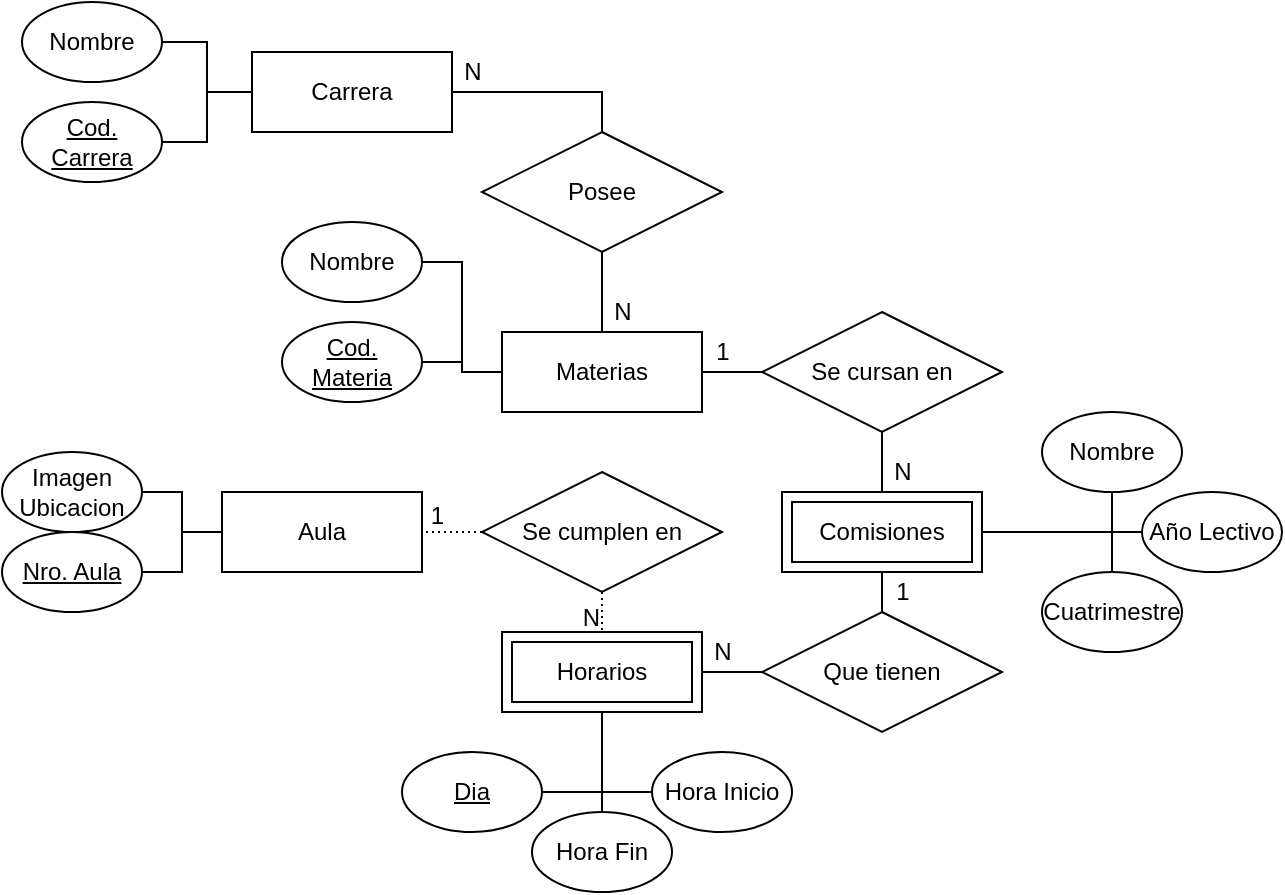 <mxfile version="13.0.1" type="google"><diagram id="thCjlH5mWvEewL211Z0p" name="Page-1"><mxGraphModel dx="827" dy="490" grid="1" gridSize="10" guides="1" tooltips="1" connect="1" arrows="1" fold="1" page="1" pageScale="1" pageWidth="827" pageHeight="1169" math="0" shadow="0"><root><mxCell id="0"/><mxCell id="1" parent="0"/><mxCell id="TAPUtOK0mEtGSnzBJLT7-7" style="edgeStyle=orthogonalEdgeStyle;rounded=0;orthogonalLoop=1;jettySize=auto;html=1;exitX=0.5;exitY=1;exitDx=0;exitDy=0;endArrow=none;endFill=0;" edge="1" parent="1" source="TAPUtOK0mEtGSnzBJLT7-2" target="TAPUtOK0mEtGSnzBJLT7-3"><mxGeometry relative="1" as="geometry"/></mxCell><mxCell id="TAPUtOK0mEtGSnzBJLT7-2" value="Posee" style="shape=rhombus;perimeter=rhombusPerimeter;whiteSpace=wrap;html=1;align=center;" vertex="1" parent="1"><mxGeometry x="290" y="160" width="120" height="60" as="geometry"/></mxCell><mxCell id="TAPUtOK0mEtGSnzBJLT7-17" style="edgeStyle=orthogonalEdgeStyle;rounded=0;orthogonalLoop=1;jettySize=auto;html=1;exitX=0;exitY=0.5;exitDx=0;exitDy=0;entryX=1;entryY=0.5;entryDx=0;entryDy=0;endArrow=none;endFill=0;" edge="1" parent="1" source="TAPUtOK0mEtGSnzBJLT7-3" target="TAPUtOK0mEtGSnzBJLT7-16"><mxGeometry relative="1" as="geometry"/></mxCell><mxCell id="TAPUtOK0mEtGSnzBJLT7-18" style="edgeStyle=orthogonalEdgeStyle;rounded=0;orthogonalLoop=1;jettySize=auto;html=1;exitX=0;exitY=0.5;exitDx=0;exitDy=0;endArrow=none;endFill=0;" edge="1" parent="1" source="TAPUtOK0mEtGSnzBJLT7-3" target="TAPUtOK0mEtGSnzBJLT7-15"><mxGeometry relative="1" as="geometry"/></mxCell><mxCell id="TAPUtOK0mEtGSnzBJLT7-29" style="edgeStyle=orthogonalEdgeStyle;rounded=0;orthogonalLoop=1;jettySize=auto;html=1;exitX=1;exitY=0.5;exitDx=0;exitDy=0;endArrow=none;endFill=0;" edge="1" parent="1" source="TAPUtOK0mEtGSnzBJLT7-3" target="TAPUtOK0mEtGSnzBJLT7-28"><mxGeometry relative="1" as="geometry"/></mxCell><mxCell id="TAPUtOK0mEtGSnzBJLT7-3" value="Materias" style="whiteSpace=wrap;html=1;align=center;" vertex="1" parent="1"><mxGeometry x="300" y="260" width="100" height="40" as="geometry"/></mxCell><mxCell id="TAPUtOK0mEtGSnzBJLT7-6" style="edgeStyle=orthogonalEdgeStyle;rounded=0;orthogonalLoop=1;jettySize=auto;html=1;exitX=1;exitY=0.5;exitDx=0;exitDy=0;entryX=0.5;entryY=0;entryDx=0;entryDy=0;endArrow=none;endFill=0;" edge="1" parent="1" source="TAPUtOK0mEtGSnzBJLT7-4" target="TAPUtOK0mEtGSnzBJLT7-2"><mxGeometry relative="1" as="geometry"/></mxCell><mxCell id="TAPUtOK0mEtGSnzBJLT7-13" style="edgeStyle=orthogonalEdgeStyle;rounded=0;orthogonalLoop=1;jettySize=auto;html=1;exitX=0;exitY=0.5;exitDx=0;exitDy=0;entryX=1;entryY=0.5;entryDx=0;entryDy=0;endArrow=none;endFill=0;" edge="1" parent="1" source="TAPUtOK0mEtGSnzBJLT7-4" target="TAPUtOK0mEtGSnzBJLT7-11"><mxGeometry relative="1" as="geometry"/></mxCell><mxCell id="TAPUtOK0mEtGSnzBJLT7-14" style="edgeStyle=orthogonalEdgeStyle;rounded=0;orthogonalLoop=1;jettySize=auto;html=1;exitX=0;exitY=0.5;exitDx=0;exitDy=0;entryX=1;entryY=0.5;entryDx=0;entryDy=0;endArrow=none;endFill=0;" edge="1" parent="1" source="TAPUtOK0mEtGSnzBJLT7-4" target="TAPUtOK0mEtGSnzBJLT7-12"><mxGeometry relative="1" as="geometry"/></mxCell><mxCell id="TAPUtOK0mEtGSnzBJLT7-4" value="Carrera" style="whiteSpace=wrap;html=1;align=center;" vertex="1" parent="1"><mxGeometry x="175" y="120" width="100" height="40" as="geometry"/></mxCell><mxCell id="TAPUtOK0mEtGSnzBJLT7-8" value="N" style="text;html=1;align=center;verticalAlign=middle;resizable=0;points=[];autosize=1;" vertex="1" parent="1"><mxGeometry x="275" y="120" width="20" height="20" as="geometry"/></mxCell><mxCell id="TAPUtOK0mEtGSnzBJLT7-9" value="N" style="text;html=1;align=center;verticalAlign=middle;resizable=0;points=[];autosize=1;" vertex="1" parent="1"><mxGeometry x="350" y="240" width="20" height="20" as="geometry"/></mxCell><mxCell id="TAPUtOK0mEtGSnzBJLT7-11" value="Nombre" style="ellipse;whiteSpace=wrap;html=1;align=center;" vertex="1" parent="1"><mxGeometry x="60" y="95" width="70" height="40" as="geometry"/></mxCell><mxCell id="TAPUtOK0mEtGSnzBJLT7-12" value="Cod. Carrera" style="ellipse;whiteSpace=wrap;html=1;align=center;fontStyle=4;" vertex="1" parent="1"><mxGeometry x="60" y="145" width="70" height="40" as="geometry"/></mxCell><mxCell id="TAPUtOK0mEtGSnzBJLT7-15" value="Cod. Materia" style="ellipse;whiteSpace=wrap;html=1;align=center;fontStyle=4;" vertex="1" parent="1"><mxGeometry x="190" y="255" width="70" height="40" as="geometry"/></mxCell><mxCell id="TAPUtOK0mEtGSnzBJLT7-16" value="Nombre" style="ellipse;whiteSpace=wrap;html=1;align=center;" vertex="1" parent="1"><mxGeometry x="190" y="205" width="70" height="40" as="geometry"/></mxCell><mxCell id="TAPUtOK0mEtGSnzBJLT7-39" style="edgeStyle=orthogonalEdgeStyle;rounded=0;orthogonalLoop=1;jettySize=auto;html=1;exitX=0.5;exitY=1;exitDx=0;exitDy=0;entryX=0.5;entryY=0;entryDx=0;entryDy=0;endArrow=none;endFill=0;" edge="1" parent="1" source="TAPUtOK0mEtGSnzBJLT7-20" target="TAPUtOK0mEtGSnzBJLT7-46"><mxGeometry relative="1" as="geometry"/></mxCell><mxCell id="TAPUtOK0mEtGSnzBJLT7-52" style="edgeStyle=orthogonalEdgeStyle;rounded=0;orthogonalLoop=1;jettySize=auto;html=1;exitX=1;exitY=0.5;exitDx=0;exitDy=0;entryX=0.5;entryY=1;entryDx=0;entryDy=0;endArrow=none;endFill=0;" edge="1" parent="1" source="TAPUtOK0mEtGSnzBJLT7-20" target="TAPUtOK0mEtGSnzBJLT7-48"><mxGeometry relative="1" as="geometry"/></mxCell><mxCell id="TAPUtOK0mEtGSnzBJLT7-53" style="edgeStyle=orthogonalEdgeStyle;rounded=0;orthogonalLoop=1;jettySize=auto;html=1;exitX=1;exitY=0.5;exitDx=0;exitDy=0;entryX=0.5;entryY=0;entryDx=0;entryDy=0;endArrow=none;endFill=0;" edge="1" parent="1" source="TAPUtOK0mEtGSnzBJLT7-20" target="TAPUtOK0mEtGSnzBJLT7-49"><mxGeometry relative="1" as="geometry"/></mxCell><mxCell id="TAPUtOK0mEtGSnzBJLT7-20" value="Comisiones" style="shape=ext;margin=3;double=1;whiteSpace=wrap;html=1;align=center;" vertex="1" parent="1"><mxGeometry x="440" y="340" width="100" height="40" as="geometry"/></mxCell><mxCell id="TAPUtOK0mEtGSnzBJLT7-25" style="edgeStyle=orthogonalEdgeStyle;rounded=0;orthogonalLoop=1;jettySize=auto;html=1;exitX=0;exitY=0.5;exitDx=0;exitDy=0;entryX=1;entryY=0.5;entryDx=0;entryDy=0;endArrow=none;endFill=0;" edge="1" parent="1" source="TAPUtOK0mEtGSnzBJLT7-21" target="TAPUtOK0mEtGSnzBJLT7-24"><mxGeometry relative="1" as="geometry"/></mxCell><mxCell id="TAPUtOK0mEtGSnzBJLT7-26" style="edgeStyle=orthogonalEdgeStyle;rounded=0;orthogonalLoop=1;jettySize=auto;html=1;exitX=0;exitY=0.5;exitDx=0;exitDy=0;entryX=1;entryY=0.5;entryDx=0;entryDy=0;endArrow=none;endFill=0;" edge="1" parent="1" source="TAPUtOK0mEtGSnzBJLT7-21" target="TAPUtOK0mEtGSnzBJLT7-22"><mxGeometry relative="1" as="geometry"/></mxCell><mxCell id="TAPUtOK0mEtGSnzBJLT7-21" value="Aula" style="whiteSpace=wrap;html=1;align=center;" vertex="1" parent="1"><mxGeometry x="160" y="340" width="100" height="40" as="geometry"/></mxCell><mxCell id="TAPUtOK0mEtGSnzBJLT7-22" value="Nro. Aula" style="ellipse;whiteSpace=wrap;html=1;align=center;fontStyle=4;" vertex="1" parent="1"><mxGeometry x="50" y="360" width="70" height="40" as="geometry"/></mxCell><mxCell id="TAPUtOK0mEtGSnzBJLT7-24" value="Imagen Ubicacion" style="ellipse;whiteSpace=wrap;html=1;align=center;" vertex="1" parent="1"><mxGeometry x="50" y="320" width="70" height="40" as="geometry"/></mxCell><mxCell id="TAPUtOK0mEtGSnzBJLT7-30" style="edgeStyle=orthogonalEdgeStyle;rounded=0;orthogonalLoop=1;jettySize=auto;html=1;exitX=0.5;exitY=1;exitDx=0;exitDy=0;entryX=0.5;entryY=0;entryDx=0;entryDy=0;endArrow=none;endFill=0;" edge="1" parent="1" source="TAPUtOK0mEtGSnzBJLT7-28" target="TAPUtOK0mEtGSnzBJLT7-20"><mxGeometry relative="1" as="geometry"/></mxCell><mxCell id="TAPUtOK0mEtGSnzBJLT7-28" value="Se cursan en" style="shape=rhombus;perimeter=rhombusPerimeter;whiteSpace=wrap;html=1;align=center;" vertex="1" parent="1"><mxGeometry x="430" y="250" width="120" height="60" as="geometry"/></mxCell><mxCell id="TAPUtOK0mEtGSnzBJLT7-31" value="1" style="text;html=1;align=center;verticalAlign=middle;resizable=0;points=[];autosize=1;" vertex="1" parent="1"><mxGeometry x="400" y="260" width="20" height="20" as="geometry"/></mxCell><mxCell id="TAPUtOK0mEtGSnzBJLT7-32" value="N" style="text;html=1;align=center;verticalAlign=middle;resizable=0;points=[];autosize=1;" vertex="1" parent="1"><mxGeometry x="490" y="320" width="20" height="20" as="geometry"/></mxCell><mxCell id="TAPUtOK0mEtGSnzBJLT7-57" style="edgeStyle=orthogonalEdgeStyle;rounded=0;orthogonalLoop=1;jettySize=auto;html=1;exitX=0.5;exitY=1;exitDx=0;exitDy=0;endArrow=none;endFill=0;" edge="1" parent="1" source="TAPUtOK0mEtGSnzBJLT7-34" target="TAPUtOK0mEtGSnzBJLT7-55"><mxGeometry relative="1" as="geometry"/></mxCell><mxCell id="TAPUtOK0mEtGSnzBJLT7-58" style="edgeStyle=orthogonalEdgeStyle;rounded=0;orthogonalLoop=1;jettySize=auto;html=1;exitX=0.5;exitY=1;exitDx=0;exitDy=0;entryX=1;entryY=0.5;entryDx=0;entryDy=0;endArrow=none;endFill=0;" edge="1" parent="1" source="TAPUtOK0mEtGSnzBJLT7-34" target="TAPUtOK0mEtGSnzBJLT7-54"><mxGeometry relative="1" as="geometry"/></mxCell><mxCell id="TAPUtOK0mEtGSnzBJLT7-59" style="edgeStyle=orthogonalEdgeStyle;rounded=0;orthogonalLoop=1;jettySize=auto;html=1;exitX=0.5;exitY=1;exitDx=0;exitDy=0;entryX=0;entryY=0.5;entryDx=0;entryDy=0;endArrow=none;endFill=0;" edge="1" parent="1" source="TAPUtOK0mEtGSnzBJLT7-34" target="TAPUtOK0mEtGSnzBJLT7-56"><mxGeometry relative="1" as="geometry"/></mxCell><mxCell id="TAPUtOK0mEtGSnzBJLT7-34" value="Horarios" style="shape=ext;margin=3;double=1;whiteSpace=wrap;html=1;align=center;" vertex="1" parent="1"><mxGeometry x="300" y="410" width="100" height="40" as="geometry"/></mxCell><mxCell id="TAPUtOK0mEtGSnzBJLT7-37" value="" style="endArrow=none;html=1;rounded=0;dashed=1;dashPattern=1 2;exitX=0.5;exitY=1;exitDx=0;exitDy=0;entryX=0.5;entryY=0;entryDx=0;entryDy=0;edgeStyle=orthogonalEdgeStyle;" edge="1" parent="1" source="TAPUtOK0mEtGSnzBJLT7-64" target="TAPUtOK0mEtGSnzBJLT7-34"><mxGeometry relative="1" as="geometry"><mxPoint x="170" y="460" as="sourcePoint"/><mxPoint x="330" y="460" as="targetPoint"/></mxGeometry></mxCell><mxCell id="TAPUtOK0mEtGSnzBJLT7-38" value="N" style="resizable=0;html=1;align=right;verticalAlign=bottom;" connectable="0" vertex="1" parent="TAPUtOK0mEtGSnzBJLT7-37"><mxGeometry x="1" relative="1" as="geometry"><mxPoint x="-1" y="1" as="offset"/></mxGeometry></mxCell><mxCell id="TAPUtOK0mEtGSnzBJLT7-40" value="N" style="text;html=1;align=center;verticalAlign=middle;resizable=0;points=[];autosize=1;" vertex="1" parent="1"><mxGeometry x="400" y="410" width="20" height="20" as="geometry"/></mxCell><mxCell id="TAPUtOK0mEtGSnzBJLT7-41" value="1" style="text;html=1;align=center;verticalAlign=middle;resizable=0;points=[];autosize=1;" vertex="1" parent="1"><mxGeometry x="490" y="380" width="20" height="20" as="geometry"/></mxCell><mxCell id="TAPUtOK0mEtGSnzBJLT7-47" style="edgeStyle=orthogonalEdgeStyle;rounded=0;orthogonalLoop=1;jettySize=auto;html=1;exitX=0;exitY=0.5;exitDx=0;exitDy=0;entryX=1;entryY=0.5;entryDx=0;entryDy=0;endArrow=none;endFill=0;" edge="1" parent="1" source="TAPUtOK0mEtGSnzBJLT7-46" target="TAPUtOK0mEtGSnzBJLT7-34"><mxGeometry relative="1" as="geometry"/></mxCell><mxCell id="TAPUtOK0mEtGSnzBJLT7-46" value="Que tienen" style="shape=rhombus;perimeter=rhombusPerimeter;whiteSpace=wrap;html=1;align=center;" vertex="1" parent="1"><mxGeometry x="430" y="400" width="120" height="60" as="geometry"/></mxCell><mxCell id="TAPUtOK0mEtGSnzBJLT7-48" value="Nombre" style="ellipse;whiteSpace=wrap;html=1;align=center;" vertex="1" parent="1"><mxGeometry x="570" y="300" width="70" height="40" as="geometry"/></mxCell><mxCell id="TAPUtOK0mEtGSnzBJLT7-49" value="Cuatrimestre" style="ellipse;whiteSpace=wrap;html=1;align=center;" vertex="1" parent="1"><mxGeometry x="570" y="380" width="70" height="40" as="geometry"/></mxCell><mxCell id="TAPUtOK0mEtGSnzBJLT7-51" value="" style="edgeStyle=orthogonalEdgeStyle;rounded=0;orthogonalLoop=1;jettySize=auto;html=1;endArrow=none;endFill=0;" edge="1" parent="1" source="TAPUtOK0mEtGSnzBJLT7-50" target="TAPUtOK0mEtGSnzBJLT7-20"><mxGeometry relative="1" as="geometry"/></mxCell><mxCell id="TAPUtOK0mEtGSnzBJLT7-50" value="Año Lectivo" style="ellipse;whiteSpace=wrap;html=1;align=center;" vertex="1" parent="1"><mxGeometry x="620" y="340" width="70" height="40" as="geometry"/></mxCell><mxCell id="TAPUtOK0mEtGSnzBJLT7-54" value="Dia" style="ellipse;whiteSpace=wrap;html=1;align=center;fontStyle=4;" vertex="1" parent="1"><mxGeometry x="250" y="470" width="70" height="40" as="geometry"/></mxCell><mxCell id="TAPUtOK0mEtGSnzBJLT7-55" value="Hora Fin" style="ellipse;whiteSpace=wrap;html=1;align=center;fontStyle=0;strokeColor=#000000;" vertex="1" parent="1"><mxGeometry x="315" y="500" width="70" height="40" as="geometry"/></mxCell><mxCell id="TAPUtOK0mEtGSnzBJLT7-56" value="Hora Inicio" style="ellipse;whiteSpace=wrap;html=1;align=center;fontStyle=0;" vertex="1" parent="1"><mxGeometry x="375" y="470" width="70" height="40" as="geometry"/></mxCell><mxCell id="TAPUtOK0mEtGSnzBJLT7-64" value="Se cumplen en" style="shape=rhombus;perimeter=rhombusPerimeter;whiteSpace=wrap;html=1;align=center;strokeColor=#000000;" vertex="1" parent="1"><mxGeometry x="290" y="330" width="120" height="60" as="geometry"/></mxCell><mxCell id="TAPUtOK0mEtGSnzBJLT7-66" value="" style="endArrow=none;html=1;rounded=0;dashed=1;dashPattern=1 2;exitX=0;exitY=0.5;exitDx=0;exitDy=0;entryX=1;entryY=0.5;entryDx=0;entryDy=0;" edge="1" parent="1" source="TAPUtOK0mEtGSnzBJLT7-64" target="TAPUtOK0mEtGSnzBJLT7-21"><mxGeometry relative="1" as="geometry"><mxPoint x="100" y="510" as="sourcePoint"/><mxPoint x="260" y="510" as="targetPoint"/></mxGeometry></mxCell><mxCell id="TAPUtOK0mEtGSnzBJLT7-67" value="1" style="resizable=0;html=1;align=right;verticalAlign=bottom;" connectable="0" vertex="1" parent="TAPUtOK0mEtGSnzBJLT7-66"><mxGeometry x="1" relative="1" as="geometry"><mxPoint x="11" as="offset"/></mxGeometry></mxCell></root></mxGraphModel></diagram></mxfile>